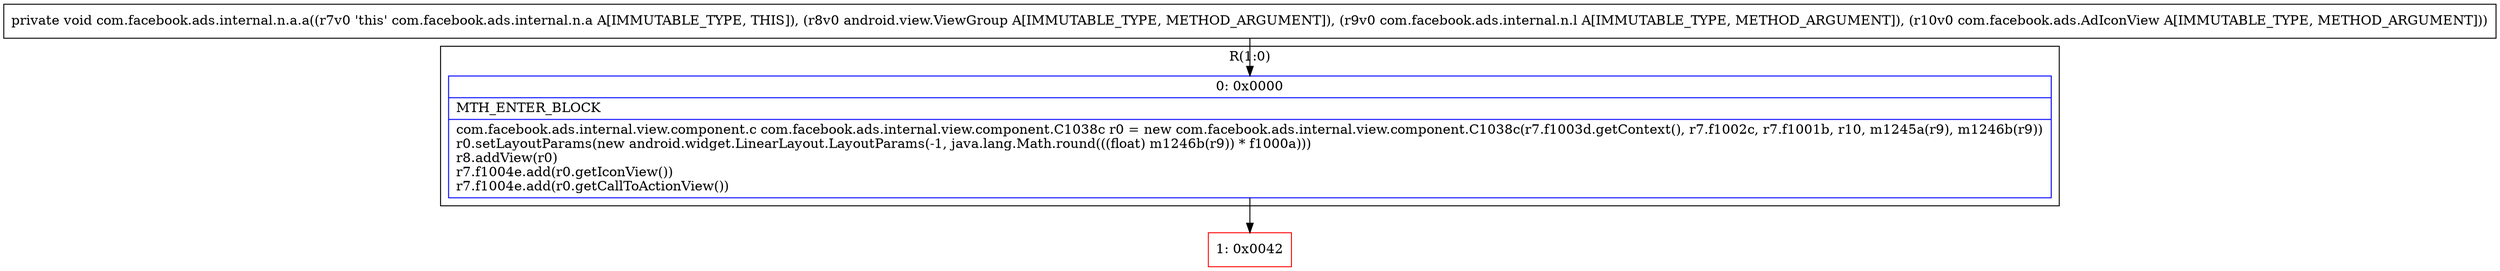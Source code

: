 digraph "CFG forcom.facebook.ads.internal.n.a.a(Landroid\/view\/ViewGroup;Lcom\/facebook\/ads\/internal\/n\/l;Lcom\/facebook\/ads\/AdIconView;)V" {
subgraph cluster_Region_83500428 {
label = "R(1:0)";
node [shape=record,color=blue];
Node_0 [shape=record,label="{0\:\ 0x0000|MTH_ENTER_BLOCK\l|com.facebook.ads.internal.view.component.c com.facebook.ads.internal.view.component.C1038c r0 = new com.facebook.ads.internal.view.component.C1038c(r7.f1003d.getContext(), r7.f1002c, r7.f1001b, r10, m1245a(r9), m1246b(r9))\lr0.setLayoutParams(new android.widget.LinearLayout.LayoutParams(\-1, java.lang.Math.round(((float) m1246b(r9)) * f1000a)))\lr8.addView(r0)\lr7.f1004e.add(r0.getIconView())\lr7.f1004e.add(r0.getCallToActionView())\l}"];
}
Node_1 [shape=record,color=red,label="{1\:\ 0x0042}"];
MethodNode[shape=record,label="{private void com.facebook.ads.internal.n.a.a((r7v0 'this' com.facebook.ads.internal.n.a A[IMMUTABLE_TYPE, THIS]), (r8v0 android.view.ViewGroup A[IMMUTABLE_TYPE, METHOD_ARGUMENT]), (r9v0 com.facebook.ads.internal.n.l A[IMMUTABLE_TYPE, METHOD_ARGUMENT]), (r10v0 com.facebook.ads.AdIconView A[IMMUTABLE_TYPE, METHOD_ARGUMENT])) }"];
MethodNode -> Node_0;
Node_0 -> Node_1;
}


